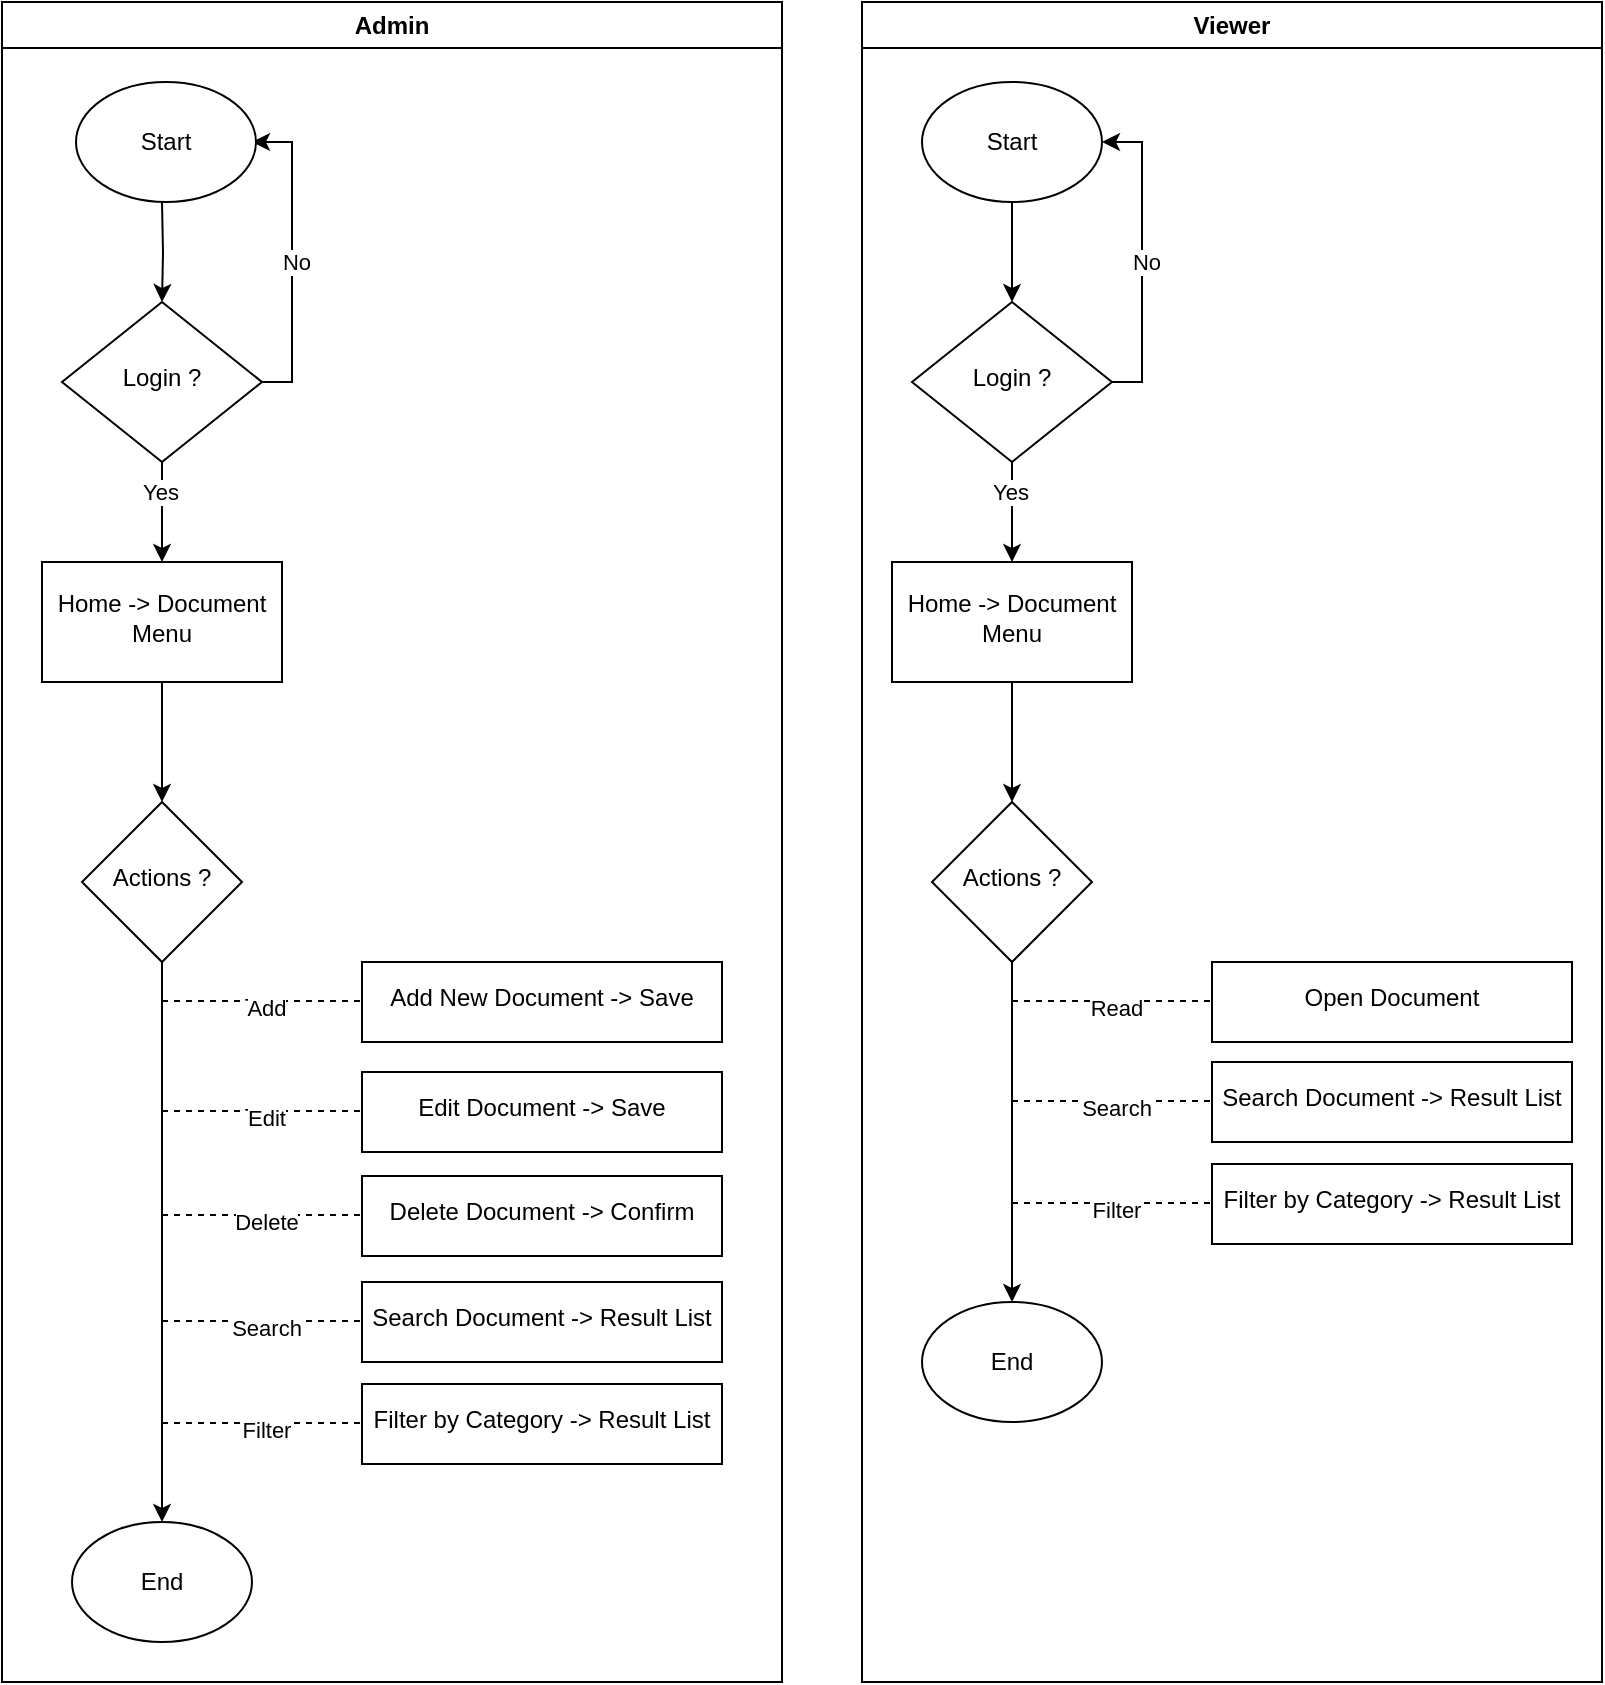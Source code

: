 <mxfile version="28.2.5">
  <diagram id="C5RBs43oDa-KdzZeNtuy" name="Page-1">
    <mxGraphModel dx="1665" dy="761" grid="1" gridSize="10" guides="1" tooltips="1" connect="1" arrows="1" fold="1" page="1" pageScale="1" pageWidth="827" pageHeight="1169" math="0" shadow="0">
      <root>
        <mxCell id="WIyWlLk6GJQsqaUBKTNV-0" />
        <mxCell id="WIyWlLk6GJQsqaUBKTNV-1" parent="WIyWlLk6GJQsqaUBKTNV-0" />
        <mxCell id="zMHx1gX578l4r98D342h-0" value="Admin" style="swimlane;whiteSpace=wrap;html=1;" parent="WIyWlLk6GJQsqaUBKTNV-1" vertex="1">
          <mxGeometry x="10" y="20" width="390" height="840" as="geometry">
            <mxRectangle x="430" y="510" width="140" height="30" as="alternateBounds" />
          </mxGeometry>
        </mxCell>
        <mxCell id="zMHx1gX578l4r98D342h-14" value="" style="edgeStyle=orthogonalEdgeStyle;rounded=0;orthogonalLoop=1;jettySize=auto;html=1;" parent="zMHx1gX578l4r98D342h-0" source="WIyWlLk6GJQsqaUBKTNV-6" target="zMHx1gX578l4r98D342h-13" edge="1">
          <mxGeometry relative="1" as="geometry" />
        </mxCell>
        <mxCell id="zMHx1gX578l4r98D342h-18" value="Yes" style="edgeLabel;html=1;align=center;verticalAlign=middle;resizable=0;points=[];" parent="zMHx1gX578l4r98D342h-14" vertex="1" connectable="0">
          <mxGeometry x="-0.4" y="-1" relative="1" as="geometry">
            <mxPoint as="offset" />
          </mxGeometry>
        </mxCell>
        <mxCell id="zMHx1gX578l4r98D342h-19" style="edgeStyle=orthogonalEdgeStyle;rounded=0;orthogonalLoop=1;jettySize=auto;html=1;entryX=1;entryY=0.5;entryDx=0;entryDy=0;" parent="zMHx1gX578l4r98D342h-0" source="WIyWlLk6GJQsqaUBKTNV-6" edge="1">
          <mxGeometry relative="1" as="geometry">
            <Array as="points">
              <mxPoint x="145" y="190" />
              <mxPoint x="145" y="70" />
            </Array>
            <mxPoint x="125" y="70" as="targetPoint" />
          </mxGeometry>
        </mxCell>
        <mxCell id="zMHx1gX578l4r98D342h-20" value="No" style="edgeLabel;html=1;align=center;verticalAlign=middle;resizable=0;points=[];" parent="zMHx1gX578l4r98D342h-19" vertex="1" connectable="0">
          <mxGeometry x="-0.032" y="-2" relative="1" as="geometry">
            <mxPoint as="offset" />
          </mxGeometry>
        </mxCell>
        <mxCell id="WIyWlLk6GJQsqaUBKTNV-6" value="Login ?" style="rhombus;whiteSpace=wrap;html=1;shadow=0;fontFamily=Helvetica;fontSize=12;align=center;strokeWidth=1;spacing=6;spacingTop=-4;" parent="zMHx1gX578l4r98D342h-0" vertex="1">
          <mxGeometry x="30" y="150" width="100" height="80" as="geometry" />
        </mxCell>
        <mxCell id="X_uzLd1JDPzAY57dWKAX-1" value="" style="edgeStyle=orthogonalEdgeStyle;rounded=0;orthogonalLoop=1;jettySize=auto;html=1;" parent="zMHx1gX578l4r98D342h-0" source="zMHx1gX578l4r98D342h-13" target="X_uzLd1JDPzAY57dWKAX-0" edge="1">
          <mxGeometry relative="1" as="geometry" />
        </mxCell>
        <mxCell id="zMHx1gX578l4r98D342h-13" value="Home -&amp;gt; Document Menu" style="whiteSpace=wrap;html=1;shadow=0;strokeWidth=1;spacing=6;spacingTop=-4;" parent="zMHx1gX578l4r98D342h-0" vertex="1">
          <mxGeometry x="20" y="280" width="120" height="60" as="geometry" />
        </mxCell>
        <mxCell id="zMHx1gX578l4r98D342h-16" value="" style="edgeStyle=orthogonalEdgeStyle;rounded=0;orthogonalLoop=1;jettySize=auto;html=1;" parent="zMHx1gX578l4r98D342h-0" target="WIyWlLk6GJQsqaUBKTNV-6" edge="1">
          <mxGeometry relative="1" as="geometry">
            <mxPoint x="80" y="100" as="sourcePoint" />
          </mxGeometry>
        </mxCell>
        <mxCell id="zMHx1gX578l4r98D342h-15" value="Start" style="ellipse;whiteSpace=wrap;html=1;" parent="zMHx1gX578l4r98D342h-0" vertex="1">
          <mxGeometry x="37" y="40" width="90" height="60" as="geometry" />
        </mxCell>
        <mxCell id="X_uzLd1JDPzAY57dWKAX-3" style="edgeStyle=orthogonalEdgeStyle;rounded=0;orthogonalLoop=1;jettySize=auto;html=1;entryX=0.5;entryY=0;entryDx=0;entryDy=0;" parent="zMHx1gX578l4r98D342h-0" source="X_uzLd1JDPzAY57dWKAX-0" target="X_uzLd1JDPzAY57dWKAX-2" edge="1">
          <mxGeometry relative="1" as="geometry" />
        </mxCell>
        <mxCell id="X_uzLd1JDPzAY57dWKAX-0" value="Actions ?" style="rhombus;whiteSpace=wrap;html=1;shadow=0;strokeWidth=1;spacing=6;spacingTop=-4;" parent="zMHx1gX578l4r98D342h-0" vertex="1">
          <mxGeometry x="40" y="400" width="80" height="80" as="geometry" />
        </mxCell>
        <mxCell id="X_uzLd1JDPzAY57dWKAX-2" value="End" style="ellipse;whiteSpace=wrap;html=1;" parent="zMHx1gX578l4r98D342h-0" vertex="1">
          <mxGeometry x="35" y="760" width="90" height="60" as="geometry" />
        </mxCell>
        <mxCell id="X_uzLd1JDPzAY57dWKAX-13" value="Add New Document -&amp;gt; Save" style="whiteSpace=wrap;html=1;shadow=0;strokeWidth=1;spacing=6;spacingTop=-4;" parent="zMHx1gX578l4r98D342h-0" vertex="1">
          <mxGeometry x="180" y="480" width="180" height="40" as="geometry" />
        </mxCell>
        <mxCell id="X_uzLd1JDPzAY57dWKAX-30" value="Edit Document -&amp;gt; Save" style="whiteSpace=wrap;html=1;shadow=0;strokeWidth=1;spacing=6;spacingTop=-4;" parent="zMHx1gX578l4r98D342h-0" vertex="1">
          <mxGeometry x="180" y="535" width="180" height="40" as="geometry" />
        </mxCell>
        <mxCell id="X_uzLd1JDPzAY57dWKAX-31" value="" style="endArrow=none;dashed=1;html=1;rounded=0;" parent="zMHx1gX578l4r98D342h-0" edge="1">
          <mxGeometry width="50" height="50" relative="1" as="geometry">
            <mxPoint x="80" y="554.5" as="sourcePoint" />
            <mxPoint x="180" y="554.5" as="targetPoint" />
          </mxGeometry>
        </mxCell>
        <mxCell id="X_uzLd1JDPzAY57dWKAX-32" value="Text" style="edgeLabel;html=1;align=center;verticalAlign=middle;resizable=0;points=[];" parent="X_uzLd1JDPzAY57dWKAX-31" vertex="1" connectable="0">
          <mxGeometry x="0.02" y="-2" relative="1" as="geometry">
            <mxPoint as="offset" />
          </mxGeometry>
        </mxCell>
        <mxCell id="X_uzLd1JDPzAY57dWKAX-33" value="Edit" style="edgeLabel;html=1;align=center;verticalAlign=middle;resizable=0;points=[];" parent="X_uzLd1JDPzAY57dWKAX-31" vertex="1" connectable="0">
          <mxGeometry x="0.04" y="-3" relative="1" as="geometry">
            <mxPoint as="offset" />
          </mxGeometry>
        </mxCell>
        <mxCell id="X_uzLd1JDPzAY57dWKAX-36" value="Delete Document&amp;nbsp;&lt;span style=&quot;background-color: transparent; color: light-dark(rgb(0, 0, 0), rgb(255, 255, 255));&quot;&gt;-&amp;gt; Confirm&lt;/span&gt;" style="whiteSpace=wrap;html=1;shadow=0;strokeWidth=1;spacing=6;spacingTop=-4;" parent="zMHx1gX578l4r98D342h-0" vertex="1">
          <mxGeometry x="180" y="587" width="180" height="40" as="geometry" />
        </mxCell>
        <mxCell id="X_uzLd1JDPzAY57dWKAX-37" value="" style="endArrow=none;dashed=1;html=1;rounded=0;" parent="zMHx1gX578l4r98D342h-0" edge="1">
          <mxGeometry width="50" height="50" relative="1" as="geometry">
            <mxPoint x="80" y="606.5" as="sourcePoint" />
            <mxPoint x="180" y="606.5" as="targetPoint" />
          </mxGeometry>
        </mxCell>
        <mxCell id="X_uzLd1JDPzAY57dWKAX-38" value="Text" style="edgeLabel;html=1;align=center;verticalAlign=middle;resizable=0;points=[];" parent="X_uzLd1JDPzAY57dWKAX-37" vertex="1" connectable="0">
          <mxGeometry x="0.02" y="-2" relative="1" as="geometry">
            <mxPoint as="offset" />
          </mxGeometry>
        </mxCell>
        <mxCell id="X_uzLd1JDPzAY57dWKAX-39" value="Delete" style="edgeLabel;html=1;align=center;verticalAlign=middle;resizable=0;points=[];" parent="X_uzLd1JDPzAY57dWKAX-37" vertex="1" connectable="0">
          <mxGeometry x="0.04" y="-3" relative="1" as="geometry">
            <mxPoint as="offset" />
          </mxGeometry>
        </mxCell>
        <mxCell id="X_uzLd1JDPzAY57dWKAX-9" value="" style="endArrow=none;dashed=1;html=1;rounded=0;" parent="zMHx1gX578l4r98D342h-0" edge="1">
          <mxGeometry width="50" height="50" relative="1" as="geometry">
            <mxPoint x="80" y="499.5" as="sourcePoint" />
            <mxPoint x="180" y="499.5" as="targetPoint" />
          </mxGeometry>
        </mxCell>
        <mxCell id="X_uzLd1JDPzAY57dWKAX-10" value="Text" style="edgeLabel;html=1;align=center;verticalAlign=middle;resizable=0;points=[];" parent="X_uzLd1JDPzAY57dWKAX-9" vertex="1" connectable="0">
          <mxGeometry x="0.02" y="-2" relative="1" as="geometry">
            <mxPoint as="offset" />
          </mxGeometry>
        </mxCell>
        <mxCell id="X_uzLd1JDPzAY57dWKAX-12" value="Add" style="edgeLabel;html=1;align=center;verticalAlign=middle;resizable=0;points=[];" parent="X_uzLd1JDPzAY57dWKAX-9" vertex="1" connectable="0">
          <mxGeometry x="0.04" y="-3" relative="1" as="geometry">
            <mxPoint as="offset" />
          </mxGeometry>
        </mxCell>
        <mxCell id="fEFpx00hatzRK4GJu2hC-3" value="Search Document&amp;nbsp;&lt;span style=&quot;background-color: transparent; color: light-dark(rgb(0, 0, 0), rgb(255, 255, 255));&quot;&gt;-&amp;gt; Result List&lt;/span&gt;" style="whiteSpace=wrap;html=1;shadow=0;strokeWidth=1;spacing=6;spacingTop=-4;" parent="zMHx1gX578l4r98D342h-0" vertex="1">
          <mxGeometry x="180" y="640" width="180" height="40" as="geometry" />
        </mxCell>
        <mxCell id="fEFpx00hatzRK4GJu2hC-4" value="" style="endArrow=none;dashed=1;html=1;rounded=0;" parent="zMHx1gX578l4r98D342h-0" edge="1">
          <mxGeometry width="50" height="50" relative="1" as="geometry">
            <mxPoint x="80" y="659.5" as="sourcePoint" />
            <mxPoint x="180" y="659.5" as="targetPoint" />
          </mxGeometry>
        </mxCell>
        <mxCell id="fEFpx00hatzRK4GJu2hC-5" value="Text" style="edgeLabel;html=1;align=center;verticalAlign=middle;resizable=0;points=[];" parent="fEFpx00hatzRK4GJu2hC-4" vertex="1" connectable="0">
          <mxGeometry x="0.02" y="-2" relative="1" as="geometry">
            <mxPoint as="offset" />
          </mxGeometry>
        </mxCell>
        <mxCell id="fEFpx00hatzRK4GJu2hC-6" value="Search" style="edgeLabel;html=1;align=center;verticalAlign=middle;resizable=0;points=[];" parent="fEFpx00hatzRK4GJu2hC-4" vertex="1" connectable="0">
          <mxGeometry x="0.04" y="-3" relative="1" as="geometry">
            <mxPoint as="offset" />
          </mxGeometry>
        </mxCell>
        <mxCell id="fEFpx00hatzRK4GJu2hC-13" value="Filter by Category&lt;span style=&quot;background-color: transparent; color: light-dark(rgb(0, 0, 0), rgb(255, 255, 255));&quot;&gt;&amp;nbsp;-&amp;gt; Result List&lt;/span&gt;" style="whiteSpace=wrap;html=1;shadow=0;strokeWidth=1;spacing=6;spacingTop=-4;" parent="zMHx1gX578l4r98D342h-0" vertex="1">
          <mxGeometry x="180" y="691" width="180" height="40" as="geometry" />
        </mxCell>
        <mxCell id="fEFpx00hatzRK4GJu2hC-14" value="" style="endArrow=none;dashed=1;html=1;rounded=0;" parent="zMHx1gX578l4r98D342h-0" edge="1">
          <mxGeometry width="50" height="50" relative="1" as="geometry">
            <mxPoint x="80" y="710.5" as="sourcePoint" />
            <mxPoint x="180" y="710.5" as="targetPoint" />
          </mxGeometry>
        </mxCell>
        <mxCell id="fEFpx00hatzRK4GJu2hC-15" value="Text" style="edgeLabel;html=1;align=center;verticalAlign=middle;resizable=0;points=[];" parent="fEFpx00hatzRK4GJu2hC-14" vertex="1" connectable="0">
          <mxGeometry x="0.02" y="-2" relative="1" as="geometry">
            <mxPoint as="offset" />
          </mxGeometry>
        </mxCell>
        <mxCell id="fEFpx00hatzRK4GJu2hC-16" value="Filter" style="edgeLabel;html=1;align=center;verticalAlign=middle;resizable=0;points=[];" parent="fEFpx00hatzRK4GJu2hC-14" vertex="1" connectable="0">
          <mxGeometry x="0.04" y="-3" relative="1" as="geometry">
            <mxPoint as="offset" />
          </mxGeometry>
        </mxCell>
        <mxCell id="fEFpx00hatzRK4GJu2hC-17" value="Viewer" style="swimlane;whiteSpace=wrap;html=1;" parent="WIyWlLk6GJQsqaUBKTNV-1" vertex="1">
          <mxGeometry x="440" y="20" width="370" height="840" as="geometry">
            <mxRectangle x="430" y="510" width="140" height="30" as="alternateBounds" />
          </mxGeometry>
        </mxCell>
        <mxCell id="fEFpx00hatzRK4GJu2hC-18" value="" style="edgeStyle=orthogonalEdgeStyle;rounded=0;orthogonalLoop=1;jettySize=auto;html=1;" parent="fEFpx00hatzRK4GJu2hC-17" source="fEFpx00hatzRK4GJu2hC-22" target="fEFpx00hatzRK4GJu2hC-24" edge="1">
          <mxGeometry relative="1" as="geometry" />
        </mxCell>
        <mxCell id="fEFpx00hatzRK4GJu2hC-19" value="Yes" style="edgeLabel;html=1;align=center;verticalAlign=middle;resizable=0;points=[];" parent="fEFpx00hatzRK4GJu2hC-18" vertex="1" connectable="0">
          <mxGeometry x="-0.4" y="-1" relative="1" as="geometry">
            <mxPoint as="offset" />
          </mxGeometry>
        </mxCell>
        <mxCell id="fEFpx00hatzRK4GJu2hC-20" style="edgeStyle=orthogonalEdgeStyle;rounded=0;orthogonalLoop=1;jettySize=auto;html=1;entryX=1;entryY=0.5;entryDx=0;entryDy=0;" parent="fEFpx00hatzRK4GJu2hC-17" source="fEFpx00hatzRK4GJu2hC-22" target="fEFpx00hatzRK4GJu2hC-26" edge="1">
          <mxGeometry relative="1" as="geometry">
            <Array as="points">
              <mxPoint x="140" y="190" />
              <mxPoint x="140" y="70" />
            </Array>
          </mxGeometry>
        </mxCell>
        <mxCell id="fEFpx00hatzRK4GJu2hC-21" value="No" style="edgeLabel;html=1;align=center;verticalAlign=middle;resizable=0;points=[];" parent="fEFpx00hatzRK4GJu2hC-20" vertex="1" connectable="0">
          <mxGeometry x="-0.032" y="-2" relative="1" as="geometry">
            <mxPoint as="offset" />
          </mxGeometry>
        </mxCell>
        <mxCell id="fEFpx00hatzRK4GJu2hC-22" value="Login ?" style="rhombus;whiteSpace=wrap;html=1;shadow=0;fontFamily=Helvetica;fontSize=12;align=center;strokeWidth=1;spacing=6;spacingTop=-4;" parent="fEFpx00hatzRK4GJu2hC-17" vertex="1">
          <mxGeometry x="25" y="150" width="100" height="80" as="geometry" />
        </mxCell>
        <mxCell id="fEFpx00hatzRK4GJu2hC-23" value="" style="edgeStyle=orthogonalEdgeStyle;rounded=0;orthogonalLoop=1;jettySize=auto;html=1;" parent="fEFpx00hatzRK4GJu2hC-17" source="fEFpx00hatzRK4GJu2hC-24" target="fEFpx00hatzRK4GJu2hC-28" edge="1">
          <mxGeometry relative="1" as="geometry" />
        </mxCell>
        <mxCell id="fEFpx00hatzRK4GJu2hC-24" value="Home -&amp;gt; Document Menu" style="whiteSpace=wrap;html=1;shadow=0;strokeWidth=1;spacing=6;spacingTop=-4;" parent="fEFpx00hatzRK4GJu2hC-17" vertex="1">
          <mxGeometry x="15" y="280" width="120" height="60" as="geometry" />
        </mxCell>
        <mxCell id="fEFpx00hatzRK4GJu2hC-25" value="" style="edgeStyle=orthogonalEdgeStyle;rounded=0;orthogonalLoop=1;jettySize=auto;html=1;" parent="fEFpx00hatzRK4GJu2hC-17" source="fEFpx00hatzRK4GJu2hC-26" target="fEFpx00hatzRK4GJu2hC-22" edge="1">
          <mxGeometry relative="1" as="geometry" />
        </mxCell>
        <mxCell id="fEFpx00hatzRK4GJu2hC-26" value="Start" style="ellipse;whiteSpace=wrap;html=1;" parent="fEFpx00hatzRK4GJu2hC-17" vertex="1">
          <mxGeometry x="30" y="40" width="90" height="60" as="geometry" />
        </mxCell>
        <mxCell id="fEFpx00hatzRK4GJu2hC-27" style="edgeStyle=orthogonalEdgeStyle;rounded=0;orthogonalLoop=1;jettySize=auto;html=1;entryX=0.5;entryY=0;entryDx=0;entryDy=0;" parent="fEFpx00hatzRK4GJu2hC-17" source="fEFpx00hatzRK4GJu2hC-28" target="fEFpx00hatzRK4GJu2hC-29" edge="1">
          <mxGeometry relative="1" as="geometry" />
        </mxCell>
        <mxCell id="fEFpx00hatzRK4GJu2hC-28" value="Actions ?" style="rhombus;whiteSpace=wrap;html=1;shadow=0;strokeWidth=1;spacing=6;spacingTop=-4;" parent="fEFpx00hatzRK4GJu2hC-17" vertex="1">
          <mxGeometry x="35" y="400" width="80" height="80" as="geometry" />
        </mxCell>
        <mxCell id="fEFpx00hatzRK4GJu2hC-29" value="End" style="ellipse;whiteSpace=wrap;html=1;" parent="fEFpx00hatzRK4GJu2hC-17" vertex="1">
          <mxGeometry x="30" y="650" width="90" height="60" as="geometry" />
        </mxCell>
        <mxCell id="fEFpx00hatzRK4GJu2hC-30" value="Open Document" style="whiteSpace=wrap;html=1;shadow=0;strokeWidth=1;spacing=6;spacingTop=-4;" parent="fEFpx00hatzRK4GJu2hC-17" vertex="1">
          <mxGeometry x="175" y="480" width="180" height="40" as="geometry" />
        </mxCell>
        <mxCell id="fEFpx00hatzRK4GJu2hC-39" value="" style="endArrow=none;dashed=1;html=1;rounded=0;" parent="fEFpx00hatzRK4GJu2hC-17" edge="1">
          <mxGeometry width="50" height="50" relative="1" as="geometry">
            <mxPoint x="75" y="499.5" as="sourcePoint" />
            <mxPoint x="175" y="499.5" as="targetPoint" />
          </mxGeometry>
        </mxCell>
        <mxCell id="fEFpx00hatzRK4GJu2hC-40" value="Text" style="edgeLabel;html=1;align=center;verticalAlign=middle;resizable=0;points=[];" parent="fEFpx00hatzRK4GJu2hC-39" vertex="1" connectable="0">
          <mxGeometry x="0.02" y="-2" relative="1" as="geometry">
            <mxPoint as="offset" />
          </mxGeometry>
        </mxCell>
        <mxCell id="fEFpx00hatzRK4GJu2hC-41" value="Read" style="edgeLabel;html=1;align=center;verticalAlign=middle;resizable=0;points=[];" parent="fEFpx00hatzRK4GJu2hC-39" vertex="1" connectable="0">
          <mxGeometry x="0.04" y="-3" relative="1" as="geometry">
            <mxPoint as="offset" />
          </mxGeometry>
        </mxCell>
        <mxCell id="fEFpx00hatzRK4GJu2hC-42" value="Search Document&amp;nbsp;&lt;span style=&quot;background-color: transparent; color: light-dark(rgb(0, 0, 0), rgb(255, 255, 255));&quot;&gt;-&amp;gt; Result List&lt;/span&gt;" style="whiteSpace=wrap;html=1;shadow=0;strokeWidth=1;spacing=6;spacingTop=-4;" parent="fEFpx00hatzRK4GJu2hC-17" vertex="1">
          <mxGeometry x="175" y="530" width="180" height="40" as="geometry" />
        </mxCell>
        <mxCell id="fEFpx00hatzRK4GJu2hC-43" value="" style="endArrow=none;dashed=1;html=1;rounded=0;" parent="fEFpx00hatzRK4GJu2hC-17" edge="1">
          <mxGeometry width="50" height="50" relative="1" as="geometry">
            <mxPoint x="75" y="549.5" as="sourcePoint" />
            <mxPoint x="175" y="549.5" as="targetPoint" />
          </mxGeometry>
        </mxCell>
        <mxCell id="fEFpx00hatzRK4GJu2hC-44" value="Text" style="edgeLabel;html=1;align=center;verticalAlign=middle;resizable=0;points=[];" parent="fEFpx00hatzRK4GJu2hC-43" vertex="1" connectable="0">
          <mxGeometry x="0.02" y="-2" relative="1" as="geometry">
            <mxPoint as="offset" />
          </mxGeometry>
        </mxCell>
        <mxCell id="fEFpx00hatzRK4GJu2hC-45" value="Search" style="edgeLabel;html=1;align=center;verticalAlign=middle;resizable=0;points=[];" parent="fEFpx00hatzRK4GJu2hC-43" vertex="1" connectable="0">
          <mxGeometry x="0.04" y="-3" relative="1" as="geometry">
            <mxPoint as="offset" />
          </mxGeometry>
        </mxCell>
        <mxCell id="fEFpx00hatzRK4GJu2hC-46" value="Filter by Category&lt;span style=&quot;background-color: transparent; color: light-dark(rgb(0, 0, 0), rgb(255, 255, 255));&quot;&gt;&amp;nbsp;-&amp;gt; Result List&lt;/span&gt;" style="whiteSpace=wrap;html=1;shadow=0;strokeWidth=1;spacing=6;spacingTop=-4;" parent="fEFpx00hatzRK4GJu2hC-17" vertex="1">
          <mxGeometry x="175" y="581" width="180" height="40" as="geometry" />
        </mxCell>
        <mxCell id="fEFpx00hatzRK4GJu2hC-47" value="" style="endArrow=none;dashed=1;html=1;rounded=0;" parent="fEFpx00hatzRK4GJu2hC-17" edge="1">
          <mxGeometry width="50" height="50" relative="1" as="geometry">
            <mxPoint x="75" y="600.5" as="sourcePoint" />
            <mxPoint x="175" y="600.5" as="targetPoint" />
          </mxGeometry>
        </mxCell>
        <mxCell id="fEFpx00hatzRK4GJu2hC-48" value="Text" style="edgeLabel;html=1;align=center;verticalAlign=middle;resizable=0;points=[];" parent="fEFpx00hatzRK4GJu2hC-47" vertex="1" connectable="0">
          <mxGeometry x="0.02" y="-2" relative="1" as="geometry">
            <mxPoint as="offset" />
          </mxGeometry>
        </mxCell>
        <mxCell id="fEFpx00hatzRK4GJu2hC-49" value="Filter" style="edgeLabel;html=1;align=center;verticalAlign=middle;resizable=0;points=[];" parent="fEFpx00hatzRK4GJu2hC-47" vertex="1" connectable="0">
          <mxGeometry x="0.04" y="-3" relative="1" as="geometry">
            <mxPoint as="offset" />
          </mxGeometry>
        </mxCell>
      </root>
    </mxGraphModel>
  </diagram>
</mxfile>
